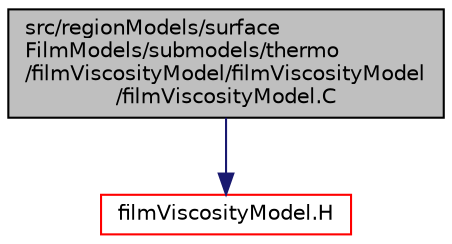 digraph "src/regionModels/surfaceFilmModels/submodels/thermo/filmViscosityModel/filmViscosityModel/filmViscosityModel.C"
{
  bgcolor="transparent";
  edge [fontname="Helvetica",fontsize="10",labelfontname="Helvetica",labelfontsize="10"];
  node [fontname="Helvetica",fontsize="10",shape=record];
  Node1 [label="src/regionModels/surface\lFilmModels/submodels/thermo\l/filmViscosityModel/filmViscosityModel\l/filmViscosityModel.C",height=0.2,width=0.4,color="black", fillcolor="grey75", style="filled", fontcolor="black"];
  Node1 -> Node2 [color="midnightblue",fontsize="10",style="solid",fontname="Helvetica"];
  Node2 [label="filmViscosityModel.H",height=0.2,width=0.4,color="red",URL="$a09669.html"];
}

